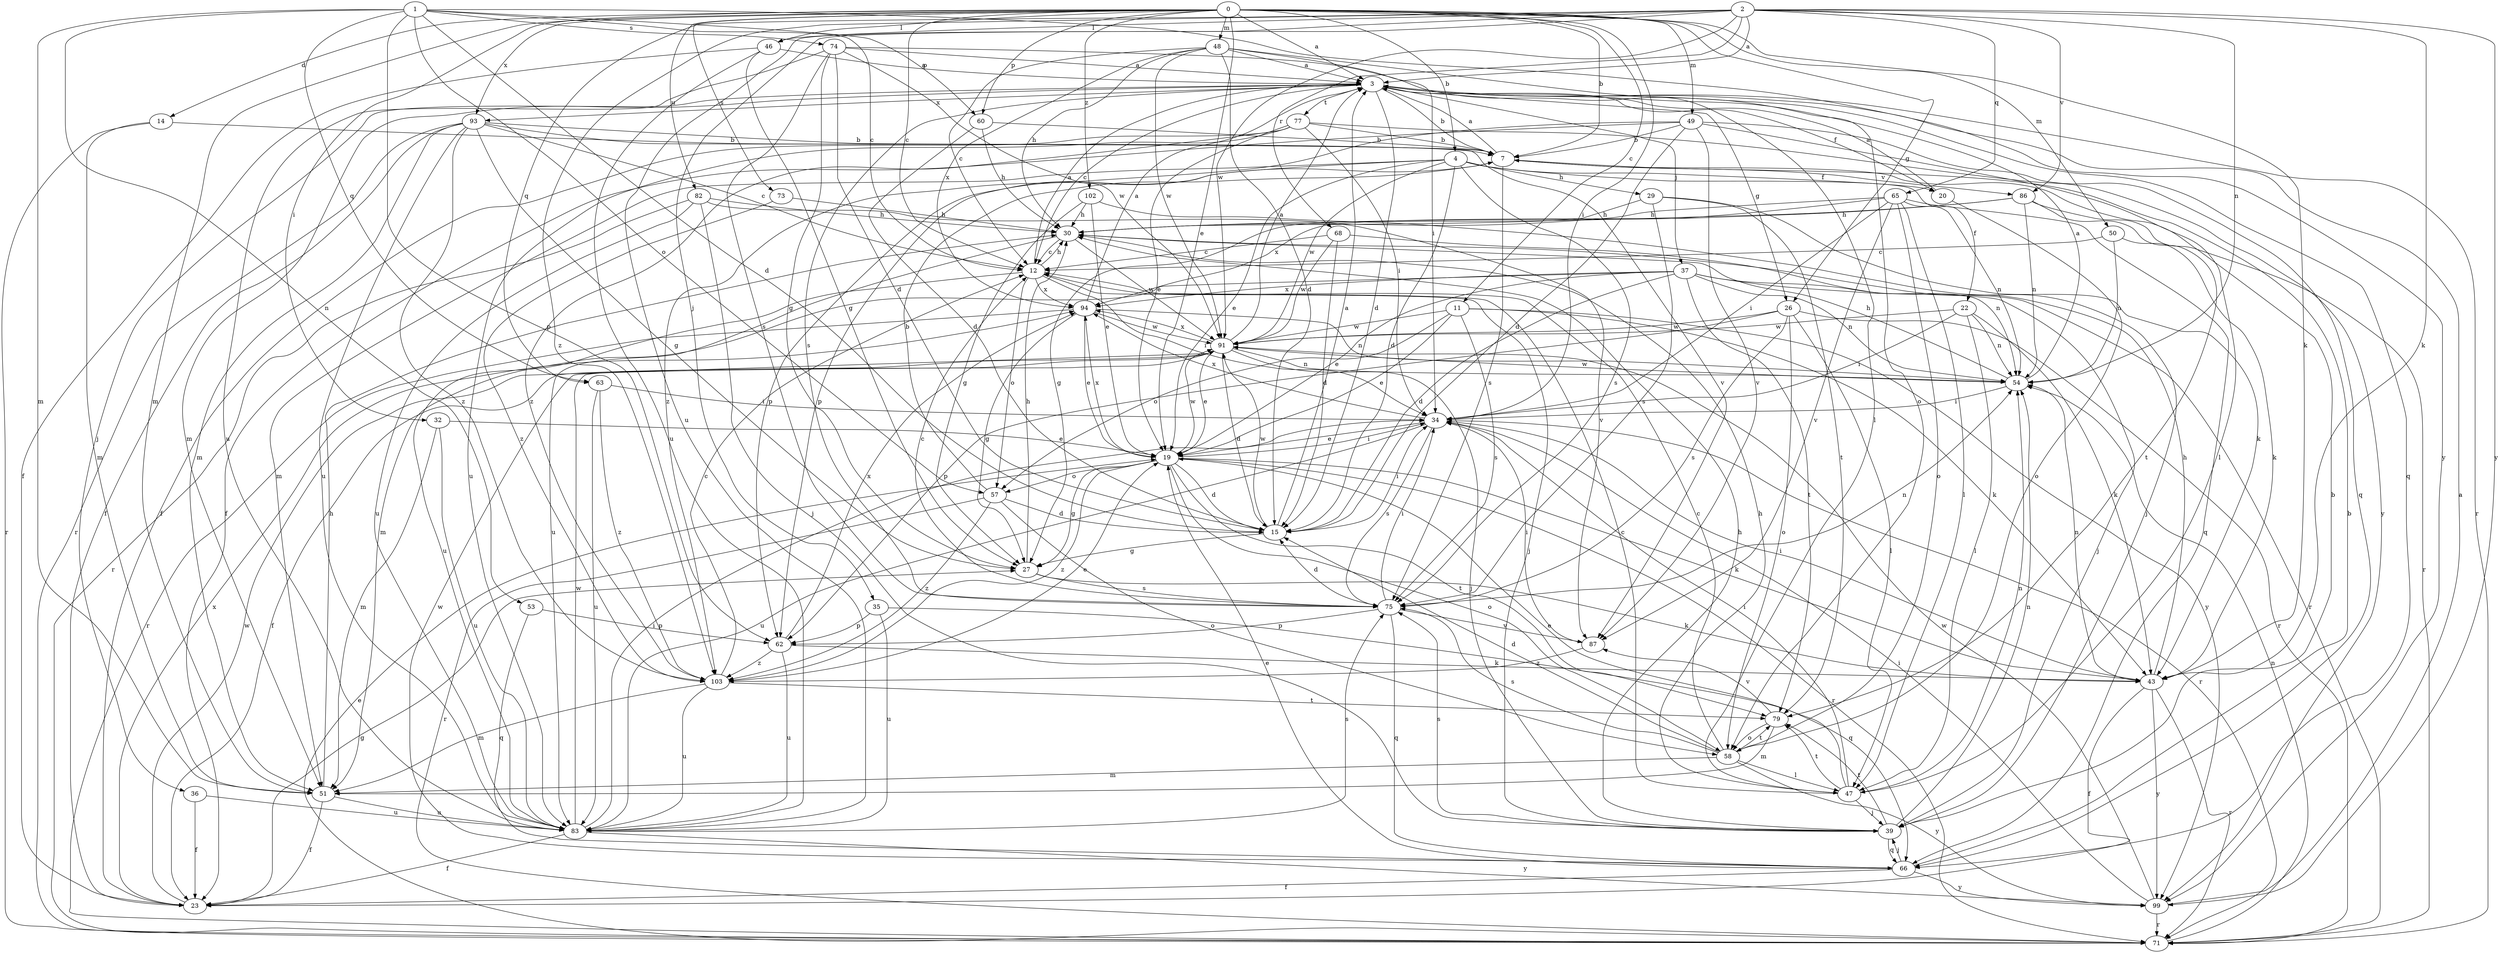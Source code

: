 strict digraph  {
0;
1;
2;
3;
4;
7;
11;
12;
14;
15;
19;
20;
22;
23;
26;
27;
29;
30;
32;
34;
35;
36;
37;
39;
43;
46;
47;
48;
49;
50;
51;
53;
54;
57;
58;
60;
62;
63;
65;
66;
68;
71;
73;
74;
75;
77;
79;
82;
83;
86;
87;
91;
93;
94;
99;
102;
103;
0 -> 3  [label=a];
0 -> 4  [label=b];
0 -> 7  [label=b];
0 -> 11  [label=c];
0 -> 12  [label=c];
0 -> 14  [label=d];
0 -> 19  [label=e];
0 -> 26  [label=g];
0 -> 32  [label=i];
0 -> 34  [label=i];
0 -> 43  [label=k];
0 -> 46  [label=l];
0 -> 48  [label=m];
0 -> 49  [label=m];
0 -> 50  [label=m];
0 -> 51  [label=m];
0 -> 60  [label=p];
0 -> 73  [label=s];
0 -> 82  [label=u];
0 -> 93  [label=x];
0 -> 102  [label=z];
1 -> 12  [label=c];
1 -> 15  [label=d];
1 -> 51  [label=m];
1 -> 53  [label=n];
1 -> 57  [label=o];
1 -> 60  [label=p];
1 -> 62  [label=p];
1 -> 63  [label=q];
1 -> 74  [label=s];
1 -> 99  [label=y];
2 -> 3  [label=a];
2 -> 35  [label=j];
2 -> 43  [label=k];
2 -> 46  [label=l];
2 -> 54  [label=n];
2 -> 63  [label=q];
2 -> 65  [label=q];
2 -> 68  [label=r];
2 -> 83  [label=u];
2 -> 86  [label=v];
2 -> 91  [label=w];
2 -> 99  [label=y];
2 -> 103  [label=z];
3 -> 7  [label=b];
3 -> 12  [label=c];
3 -> 15  [label=d];
3 -> 20  [label=f];
3 -> 26  [label=g];
3 -> 36  [label=j];
3 -> 37  [label=j];
3 -> 51  [label=m];
3 -> 66  [label=q];
3 -> 71  [label=r];
3 -> 75  [label=s];
3 -> 77  [label=t];
3 -> 93  [label=x];
4 -> 15  [label=d];
4 -> 19  [label=e];
4 -> 20  [label=f];
4 -> 22  [label=f];
4 -> 29  [label=h];
4 -> 51  [label=m];
4 -> 62  [label=p];
4 -> 75  [label=s];
4 -> 91  [label=w];
7 -> 3  [label=a];
7 -> 62  [label=p];
7 -> 75  [label=s];
7 -> 86  [label=v];
11 -> 19  [label=e];
11 -> 43  [label=k];
11 -> 57  [label=o];
11 -> 75  [label=s];
11 -> 91  [label=w];
11 -> 99  [label=y];
12 -> 3  [label=a];
12 -> 30  [label=h];
12 -> 34  [label=i];
12 -> 39  [label=j];
12 -> 57  [label=o];
12 -> 83  [label=u];
12 -> 94  [label=x];
14 -> 7  [label=b];
14 -> 51  [label=m];
14 -> 71  [label=r];
15 -> 3  [label=a];
15 -> 27  [label=g];
15 -> 34  [label=i];
15 -> 91  [label=w];
19 -> 15  [label=d];
19 -> 27  [label=g];
19 -> 34  [label=i];
19 -> 43  [label=k];
19 -> 57  [label=o];
19 -> 58  [label=o];
19 -> 71  [label=r];
19 -> 79  [label=t];
19 -> 91  [label=w];
19 -> 94  [label=x];
19 -> 103  [label=z];
20 -> 3  [label=a];
20 -> 58  [label=o];
22 -> 34  [label=i];
22 -> 43  [label=k];
22 -> 47  [label=l];
22 -> 54  [label=n];
22 -> 91  [label=w];
23 -> 27  [label=g];
23 -> 91  [label=w];
23 -> 94  [label=x];
26 -> 47  [label=l];
26 -> 58  [label=o];
26 -> 62  [label=p];
26 -> 71  [label=r];
26 -> 75  [label=s];
26 -> 91  [label=w];
27 -> 30  [label=h];
27 -> 43  [label=k];
27 -> 75  [label=s];
29 -> 30  [label=h];
29 -> 43  [label=k];
29 -> 75  [label=s];
29 -> 79  [label=t];
30 -> 12  [label=c];
30 -> 83  [label=u];
30 -> 91  [label=w];
32 -> 19  [label=e];
32 -> 51  [label=m];
32 -> 83  [label=u];
34 -> 19  [label=e];
34 -> 71  [label=r];
34 -> 75  [label=s];
34 -> 83  [label=u];
34 -> 94  [label=x];
35 -> 62  [label=p];
35 -> 66  [label=q];
35 -> 83  [label=u];
36 -> 23  [label=f];
36 -> 83  [label=u];
37 -> 15  [label=d];
37 -> 19  [label=e];
37 -> 39  [label=j];
37 -> 51  [label=m];
37 -> 54  [label=n];
37 -> 71  [label=r];
37 -> 79  [label=t];
37 -> 94  [label=x];
39 -> 7  [label=b];
39 -> 30  [label=h];
39 -> 54  [label=n];
39 -> 66  [label=q];
39 -> 75  [label=s];
39 -> 79  [label=t];
43 -> 23  [label=f];
43 -> 30  [label=h];
43 -> 34  [label=i];
43 -> 54  [label=n];
43 -> 71  [label=r];
43 -> 99  [label=y];
46 -> 3  [label=a];
46 -> 23  [label=f];
46 -> 27  [label=g];
46 -> 83  [label=u];
47 -> 12  [label=c];
47 -> 19  [label=e];
47 -> 30  [label=h];
47 -> 34  [label=i];
47 -> 39  [label=j];
47 -> 54  [label=n];
47 -> 79  [label=t];
48 -> 3  [label=a];
48 -> 12  [label=c];
48 -> 15  [label=d];
48 -> 30  [label=h];
48 -> 34  [label=i];
48 -> 58  [label=o];
48 -> 91  [label=w];
48 -> 94  [label=x];
49 -> 7  [label=b];
49 -> 15  [label=d];
49 -> 23  [label=f];
49 -> 47  [label=l];
49 -> 66  [label=q];
49 -> 87  [label=v];
49 -> 103  [label=z];
50 -> 12  [label=c];
50 -> 43  [label=k];
50 -> 54  [label=n];
51 -> 23  [label=f];
51 -> 30  [label=h];
51 -> 83  [label=u];
53 -> 62  [label=p];
53 -> 66  [label=q];
54 -> 3  [label=a];
54 -> 30  [label=h];
54 -> 34  [label=i];
54 -> 91  [label=w];
57 -> 7  [label=b];
57 -> 15  [label=d];
57 -> 58  [label=o];
57 -> 71  [label=r];
57 -> 103  [label=z];
58 -> 12  [label=c];
58 -> 15  [label=d];
58 -> 47  [label=l];
58 -> 51  [label=m];
58 -> 75  [label=s];
58 -> 79  [label=t];
58 -> 99  [label=y];
60 -> 7  [label=b];
60 -> 15  [label=d];
60 -> 30  [label=h];
62 -> 43  [label=k];
62 -> 83  [label=u];
62 -> 94  [label=x];
62 -> 103  [label=z];
63 -> 34  [label=i];
63 -> 83  [label=u];
63 -> 103  [label=z];
65 -> 27  [label=g];
65 -> 30  [label=h];
65 -> 34  [label=i];
65 -> 47  [label=l];
65 -> 54  [label=n];
65 -> 58  [label=o];
65 -> 66  [label=q];
65 -> 87  [label=v];
66 -> 7  [label=b];
66 -> 19  [label=e];
66 -> 23  [label=f];
66 -> 39  [label=j];
66 -> 91  [label=w];
66 -> 99  [label=y];
68 -> 12  [label=c];
68 -> 15  [label=d];
68 -> 54  [label=n];
68 -> 91  [label=w];
71 -> 19  [label=e];
71 -> 54  [label=n];
73 -> 30  [label=h];
73 -> 103  [label=z];
74 -> 3  [label=a];
74 -> 15  [label=d];
74 -> 27  [label=g];
74 -> 47  [label=l];
74 -> 75  [label=s];
74 -> 83  [label=u];
74 -> 91  [label=w];
75 -> 12  [label=c];
75 -> 15  [label=d];
75 -> 34  [label=i];
75 -> 54  [label=n];
75 -> 62  [label=p];
75 -> 66  [label=q];
75 -> 87  [label=v];
77 -> 7  [label=b];
77 -> 19  [label=e];
77 -> 23  [label=f];
77 -> 34  [label=i];
77 -> 83  [label=u];
77 -> 99  [label=y];
77 -> 103  [label=z];
79 -> 51  [label=m];
79 -> 58  [label=o];
79 -> 87  [label=v];
82 -> 30  [label=h];
82 -> 39  [label=j];
82 -> 71  [label=r];
82 -> 83  [label=u];
82 -> 87  [label=v];
83 -> 23  [label=f];
83 -> 34  [label=i];
83 -> 75  [label=s];
83 -> 91  [label=w];
83 -> 99  [label=y];
86 -> 30  [label=h];
86 -> 54  [label=n];
86 -> 71  [label=r];
86 -> 79  [label=t];
86 -> 94  [label=x];
87 -> 34  [label=i];
87 -> 103  [label=z];
91 -> 3  [label=a];
91 -> 15  [label=d];
91 -> 19  [label=e];
91 -> 23  [label=f];
91 -> 39  [label=j];
91 -> 54  [label=n];
91 -> 94  [label=x];
93 -> 7  [label=b];
93 -> 12  [label=c];
93 -> 23  [label=f];
93 -> 27  [label=g];
93 -> 51  [label=m];
93 -> 71  [label=r];
93 -> 83  [label=u];
93 -> 87  [label=v];
93 -> 103  [label=z];
94 -> 3  [label=a];
94 -> 19  [label=e];
94 -> 27  [label=g];
94 -> 54  [label=n];
94 -> 71  [label=r];
94 -> 91  [label=w];
99 -> 3  [label=a];
99 -> 34  [label=i];
99 -> 71  [label=r];
99 -> 91  [label=w];
102 -> 19  [label=e];
102 -> 27  [label=g];
102 -> 30  [label=h];
102 -> 39  [label=j];
103 -> 12  [label=c];
103 -> 19  [label=e];
103 -> 51  [label=m];
103 -> 79  [label=t];
103 -> 83  [label=u];
}
